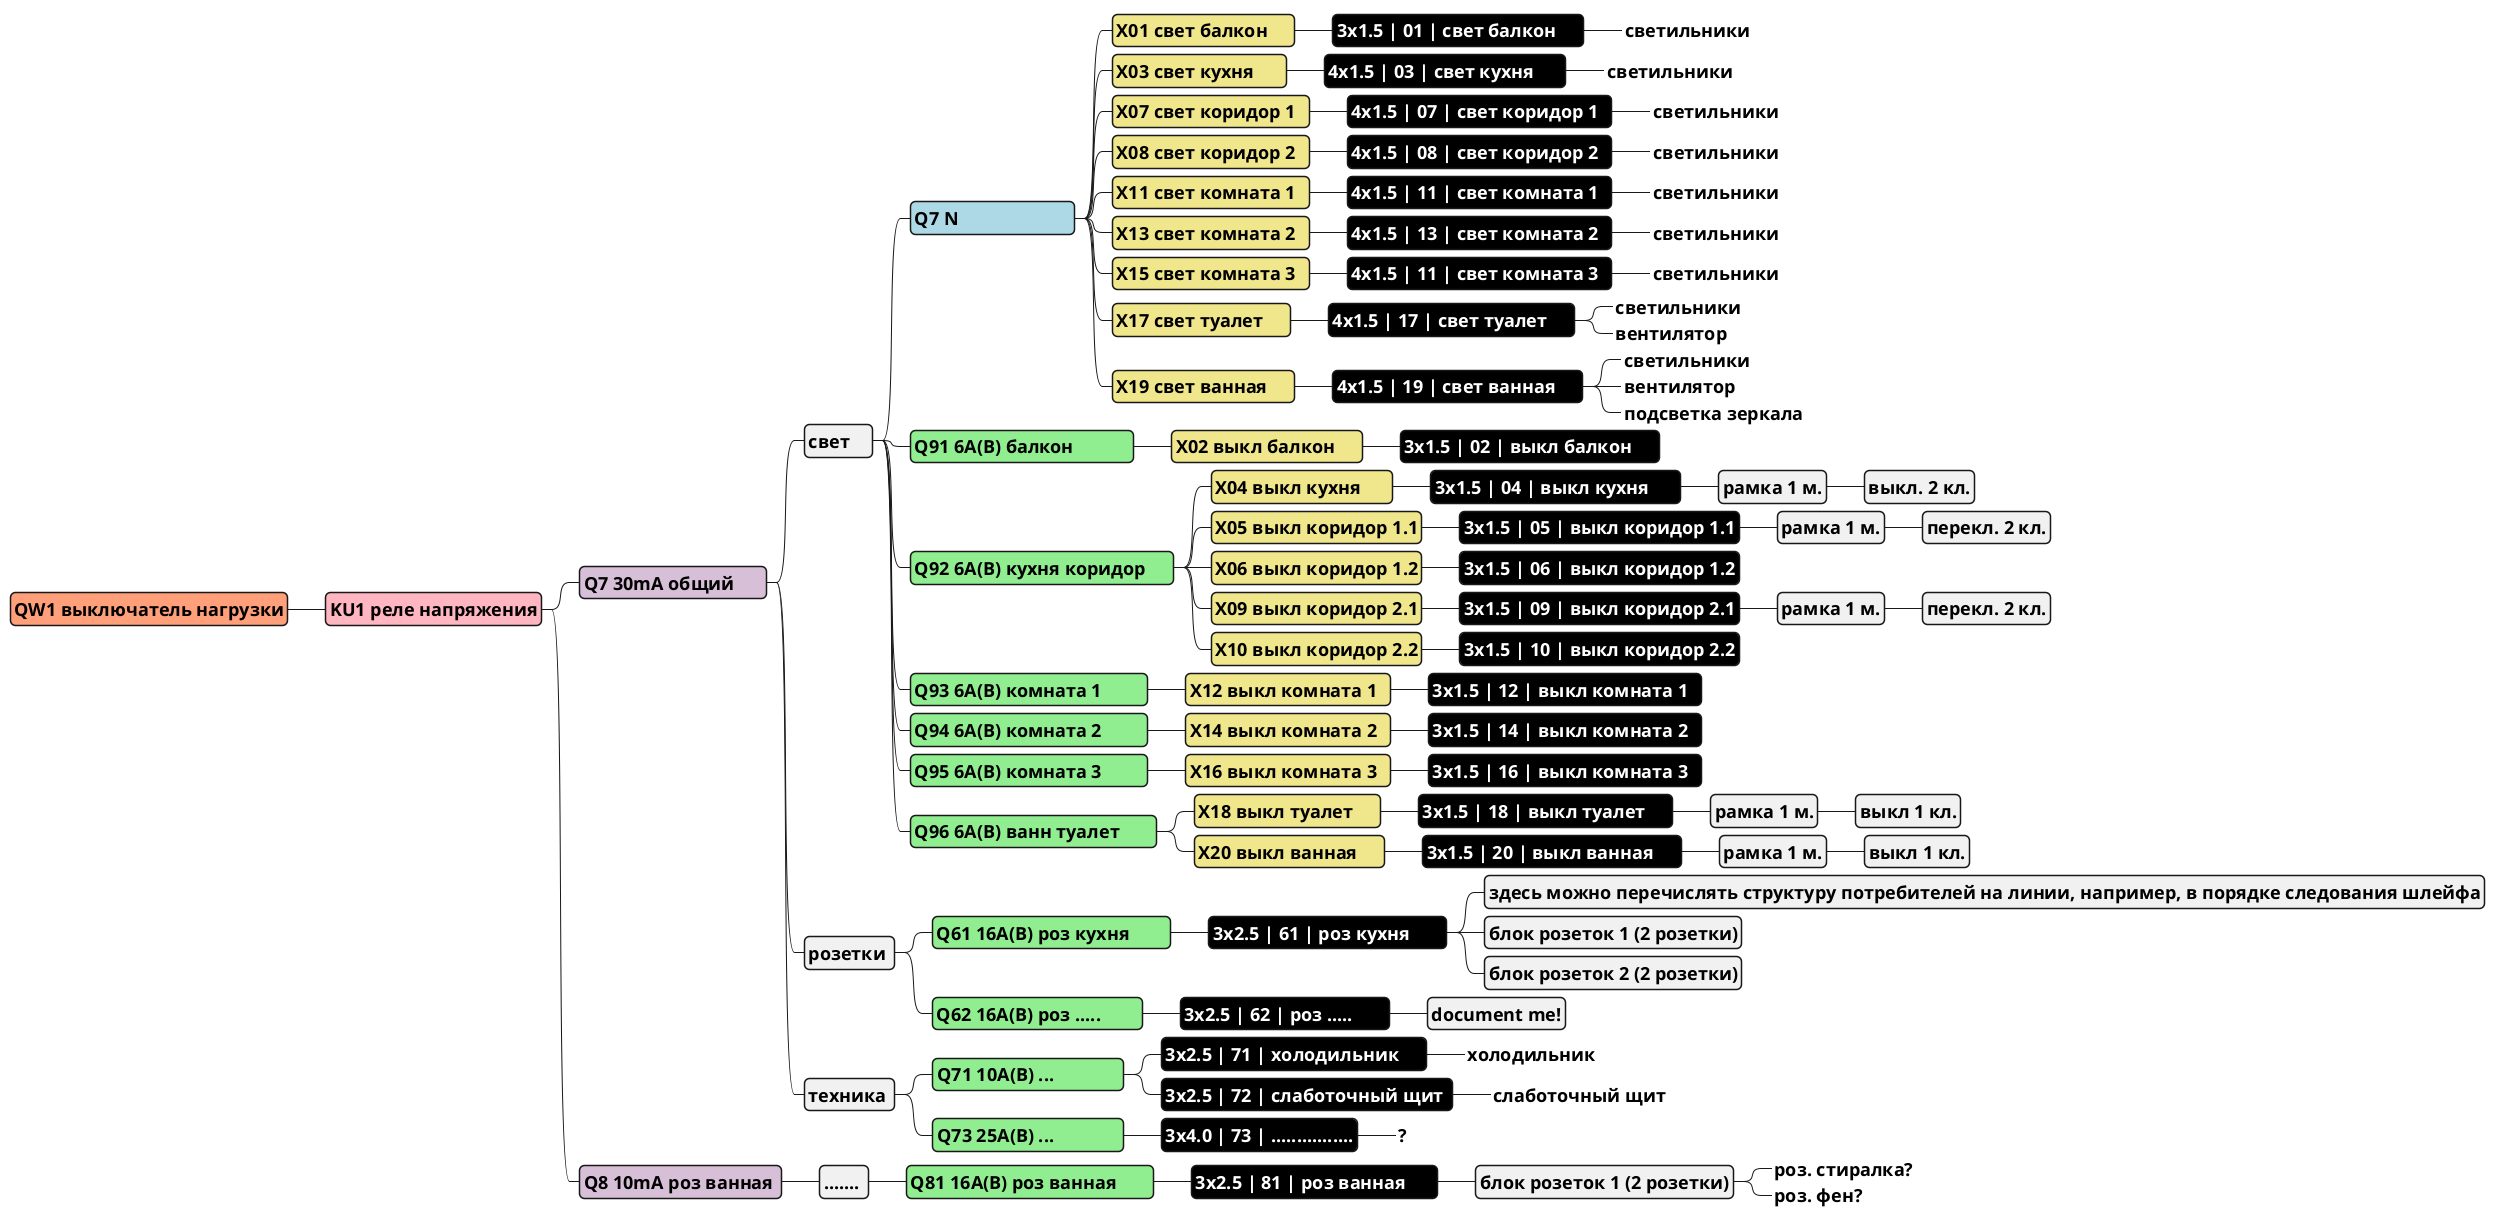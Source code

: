 @startmindmap

<style>
legend {
  BackgroundColor #FFEFE0
}
node {
  FontStyle Bold
  FontSize 18
  FontName "Jetbrains Mono"
  Padding 4
  Margin 4
  RoundCorner 10
}

'Neutral
.N {
  BackgroundColor #lightblue
}

'Switch disconnector
.SD {
  BackgroundColor #lightsalmon
}
'Voltage relay
.VR {
  BackgroundColor #LightPink
}
'Installation contactors
.IC {
  BackgroundColor #NavajoWhite
}
'Latching relays
.LR {
  BackgroundColor #NavajoWhite
}
.RCCB {
  BackgroundColor #thistle
}
.CB {
  BackgroundColor lightgreen
}
'Terminal
.T {
  BackgroundColor #lightyellow
}
'Terminal
.T1 {
  BackgroundColor #khaki
}
.T_IN {
  BackgroundColor #Wheat
}
'Wall outlet block
.W {
  BackgroundColor #gainsboro
}
'Wall outlet
.W {
  BackgroundColor #white
}
'Light group
.L {
}
'Consumer
.C {
  BackgroundColor #lightgray
}
.VVG {
  BackgroundColor #black
  FontColor #white
}
</style>

* QW1 выключатель нагрузки<<SD>>
  * KU1 реле напряжения<<VR>>

    * Q7 30mA общий      <<RCCB>>
      * свет    <<>>
        * Q7 N                        <<N>>
          * X01 свет балкон     <<T1>>
            * 3x1.5 | 01 | свет балкон     <<VVG>>
              *_ светильники            <<L>>
          * X03 свет кухня      <<T1>>
            * 4x1.5 | 03 | свет кухня      <<VVG>>
              *_ светильники            <<L>>
          * X07 свет коридор 1  <<T1>>
            * 4x1.5 | 07 | свет коридор 1  <<VVG>>
              *_ светильники            <<L>>
          * X08 свет коридор 2  <<T1>>
            * 4x1.5 | 08 | свет коридор 2  <<VVG>>
              *_ светильники            <<L>>
          * X11 свет комната 1  <<T1>>
            * 4x1.5 | 11 | свет комната 1  <<VVG>>
              *_ светильники            <<L>>
          * X13 свет комната 2  <<T1>>
            * 4x1.5 | 13 | свет комната 2  <<VVG>>
              *_ светильники            <<W>>
          * X15 свет комната 3  <<T1>>
            * 4x1.5 | 11 | свет комната 3  <<VVG>>
              *_ светильники            <<L>>
          * X17 свет туалет     <<T1>>
            * 4x1.5 | 17 | свет туалет     <<VVG>>
              *_ светильники            <<L>>
              *_ вентилятор             <<L>>
          * X19 свет ванная     <<T1>>
            * 4x1.5 | 19 | свет ванная     <<VVG>>
              *_ светильники            <<L>>
              *_ вентилятор             <<L>>
              *_ подсветка зеркала      <<L>>

        * Q91 6A(B) балкон            <<CB>>
          * X02 выкл балкон     <<T1>>
            * 3x1.5 | 02 | выкл балкон     <<VVG>>

        * Q92 6A(B) кухня коридор     <<CB>>
          * X04 выкл кухня      <<T1>>
            * 3x1.5 | 04 | выкл кухня      <<VVG>>
              * рамка 1 м.
                * выкл. 2 кл.
          * X05 выкл коридор 1.1<<T1>>
            * 3x1.5 | 05 | выкл коридор 1.1<<VVG>>
              * рамка 1 м.
                * перекл. 2 кл.
          * X06 выкл коридор 1.2<<T1>>
            * 3x1.5 | 06 | выкл коридор 1.2<<VVG>>
          * X09 выкл коридор 2.1<<T1>>
            * 3x1.5 | 09 | выкл коридор 2.1<<VVG>>
              * рамка 1 м.
                * перекл. 2 кл.
          * X10 выкл коридор 2.2<<T1>>
            * 3x1.5 | 10 | выкл коридор 2.2<<VVG>>

        * Q93 6A(B) комната 1         <<CB>>
          * X12 выкл комната 1  <<T1>>
            * 3x1.5 | 12 | выкл комната 1  <<VVG>>

        * Q94 6A(B) комната 2         <<CB>>
          * X14 выкл комната 2  <<T1>>
            * 3x1.5 | 14 | выкл комната 2  <<VVG>>

        * Q95 6A(B) комната 3         <<CB>>
          * X16 выкл комната 3  <<T1>>
            * 3x1.5 | 16 | выкл комната 3  <<VVG>>

        * Q96 6A(B) ванн туалет       <<CB>>
          * X18 выкл туалет     <<T1>>
            * 3x1.5 | 18 | выкл туалет     <<VVG>>
              * рамка 1 м.
                * выкл 1 кл.
          * X20 выкл ванная     <<T1>>
            * 3x1.5 | 20 | выкл ванная     <<VVG>>
              * рамка 1 м.
                * выкл 1 кл.

      * розетки <<>>

        * Q61 16A(B) роз кухня        <<CB>>
          * 3x2.5 | 61 | роз кухня       <<VVG>>
            * здесь можно перечислять структуру потребителей на линии, например, в порядке следования шлейфа
            * блок розеток 1 (2 розетки)<<WB>>
            * блок розеток 2 (2 розетки)<<WB>>

        * Q62 16A(B) роз .....        <<CB>>
          * 3x2.5 | 62 | роз .....       <<VVG>>
            * document me!

      * техника <<>>

        * Q71 10A(B) ...              <<CB>>
          * 3x2.5 | 71 | холодильник     <<VVG>>
            *_ холодильник
          * 3x2.5 | 72 | слаботочный щит <<VVG>>
            *_ слаботочный щит
        * Q73 25A(B) ...              <<CB>>
          * 3x4.0 | 73 | ................<<VVG>>
            *_ ?
    * Q8 10mA роз ванная <<RCCB>>
      * ....... <<>>
        * Q81 16A(B) роз ванная       <<CB>>
          * 3x2.5 | 81 | роз ванная      <<VVG>>
            * блок розеток 1 (2 розетки)<<WB>>
              *_ роз. стиралка?
              *_ роз. фен?

@endmindmap
